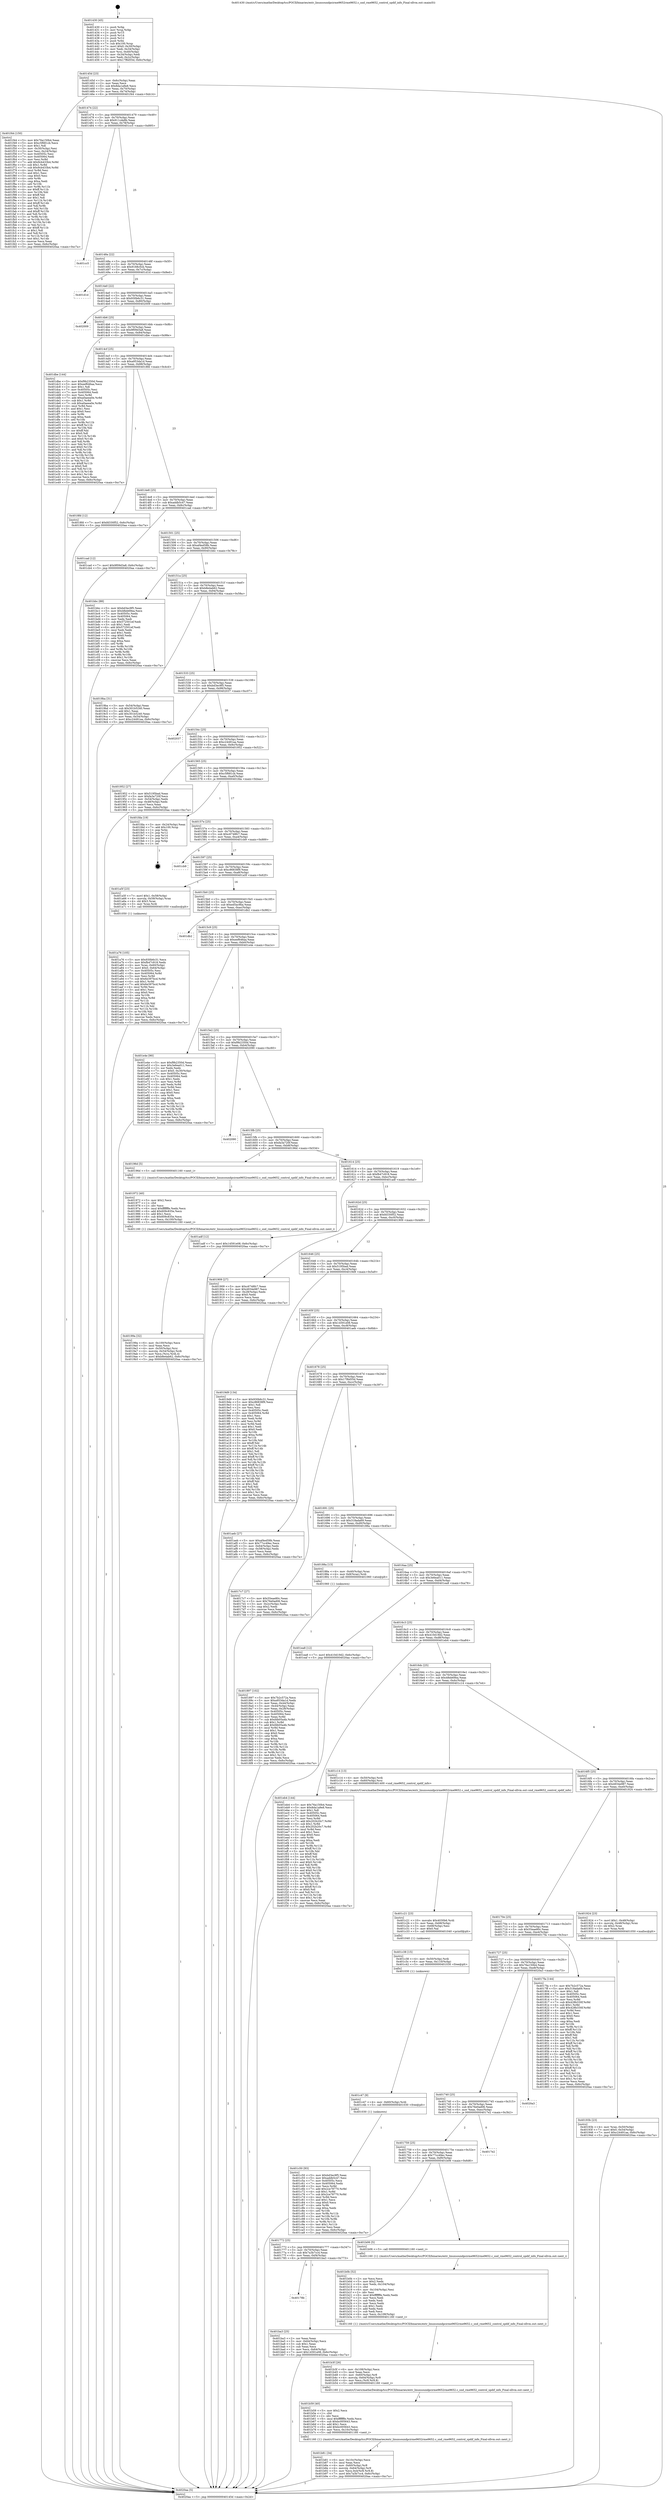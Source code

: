 digraph "0x401430" {
  label = "0x401430 (/mnt/c/Users/mathe/Desktop/tcc/POCII/binaries/extr_linuxsoundpcirme9652rme9652.c_snd_rme9652_control_spdif_info_Final-ollvm.out::main(0))"
  labelloc = "t"
  node[shape=record]

  Entry [label="",width=0.3,height=0.3,shape=circle,fillcolor=black,style=filled]
  "0x40145d" [label="{
     0x40145d [23]\l
     | [instrs]\l
     &nbsp;&nbsp;0x40145d \<+3\>: mov -0x6c(%rbp),%eax\l
     &nbsp;&nbsp;0x401460 \<+2\>: mov %eax,%ecx\l
     &nbsp;&nbsp;0x401462 \<+6\>: sub $0x8da1a9e8,%ecx\l
     &nbsp;&nbsp;0x401468 \<+3\>: mov %eax,-0x70(%rbp)\l
     &nbsp;&nbsp;0x40146b \<+3\>: mov %ecx,-0x74(%rbp)\l
     &nbsp;&nbsp;0x40146e \<+6\>: je 0000000000401f44 \<main+0xb14\>\l
  }"]
  "0x401f44" [label="{
     0x401f44 [150]\l
     | [instrs]\l
     &nbsp;&nbsp;0x401f44 \<+5\>: mov $0x76a150b4,%eax\l
     &nbsp;&nbsp;0x401f49 \<+5\>: mov $0xc5f681cb,%ecx\l
     &nbsp;&nbsp;0x401f4e \<+2\>: mov $0x1,%dl\l
     &nbsp;&nbsp;0x401f50 \<+3\>: mov -0x30(%rbp),%esi\l
     &nbsp;&nbsp;0x401f53 \<+3\>: mov %esi,-0x24(%rbp)\l
     &nbsp;&nbsp;0x401f56 \<+7\>: mov 0x40505c,%esi\l
     &nbsp;&nbsp;0x401f5d \<+7\>: mov 0x405064,%edi\l
     &nbsp;&nbsp;0x401f64 \<+3\>: mov %esi,%r8d\l
     &nbsp;&nbsp;0x401f67 \<+7\>: add $0x9cb433b4,%r8d\l
     &nbsp;&nbsp;0x401f6e \<+4\>: sub $0x1,%r8d\l
     &nbsp;&nbsp;0x401f72 \<+7\>: sub $0x9cb433b4,%r8d\l
     &nbsp;&nbsp;0x401f79 \<+4\>: imul %r8d,%esi\l
     &nbsp;&nbsp;0x401f7d \<+3\>: and $0x1,%esi\l
     &nbsp;&nbsp;0x401f80 \<+3\>: cmp $0x0,%esi\l
     &nbsp;&nbsp;0x401f83 \<+4\>: sete %r9b\l
     &nbsp;&nbsp;0x401f87 \<+3\>: cmp $0xa,%edi\l
     &nbsp;&nbsp;0x401f8a \<+4\>: setl %r10b\l
     &nbsp;&nbsp;0x401f8e \<+3\>: mov %r9b,%r11b\l
     &nbsp;&nbsp;0x401f91 \<+4\>: xor $0xff,%r11b\l
     &nbsp;&nbsp;0x401f95 \<+3\>: mov %r10b,%bl\l
     &nbsp;&nbsp;0x401f98 \<+3\>: xor $0xff,%bl\l
     &nbsp;&nbsp;0x401f9b \<+3\>: xor $0x1,%dl\l
     &nbsp;&nbsp;0x401f9e \<+3\>: mov %r11b,%r14b\l
     &nbsp;&nbsp;0x401fa1 \<+4\>: and $0xff,%r14b\l
     &nbsp;&nbsp;0x401fa5 \<+3\>: and %dl,%r9b\l
     &nbsp;&nbsp;0x401fa8 \<+3\>: mov %bl,%r15b\l
     &nbsp;&nbsp;0x401fab \<+4\>: and $0xff,%r15b\l
     &nbsp;&nbsp;0x401faf \<+3\>: and %dl,%r10b\l
     &nbsp;&nbsp;0x401fb2 \<+3\>: or %r9b,%r14b\l
     &nbsp;&nbsp;0x401fb5 \<+3\>: or %r10b,%r15b\l
     &nbsp;&nbsp;0x401fb8 \<+3\>: xor %r15b,%r14b\l
     &nbsp;&nbsp;0x401fbb \<+3\>: or %bl,%r11b\l
     &nbsp;&nbsp;0x401fbe \<+4\>: xor $0xff,%r11b\l
     &nbsp;&nbsp;0x401fc2 \<+3\>: or $0x1,%dl\l
     &nbsp;&nbsp;0x401fc5 \<+3\>: and %dl,%r11b\l
     &nbsp;&nbsp;0x401fc8 \<+3\>: or %r11b,%r14b\l
     &nbsp;&nbsp;0x401fcb \<+4\>: test $0x1,%r14b\l
     &nbsp;&nbsp;0x401fcf \<+3\>: cmovne %ecx,%eax\l
     &nbsp;&nbsp;0x401fd2 \<+3\>: mov %eax,-0x6c(%rbp)\l
     &nbsp;&nbsp;0x401fd5 \<+5\>: jmp 00000000004020aa \<main+0xc7a\>\l
  }"]
  "0x401474" [label="{
     0x401474 [22]\l
     | [instrs]\l
     &nbsp;&nbsp;0x401474 \<+5\>: jmp 0000000000401479 \<main+0x49\>\l
     &nbsp;&nbsp;0x401479 \<+3\>: mov -0x70(%rbp),%eax\l
     &nbsp;&nbsp;0x40147c \<+5\>: sub $0x911cde8b,%eax\l
     &nbsp;&nbsp;0x401481 \<+3\>: mov %eax,-0x78(%rbp)\l
     &nbsp;&nbsp;0x401484 \<+6\>: je 0000000000401cc5 \<main+0x895\>\l
  }"]
  Exit [label="",width=0.3,height=0.3,shape=circle,fillcolor=black,style=filled,peripheries=2]
  "0x401cc5" [label="{
     0x401cc5\l
  }", style=dashed]
  "0x40148a" [label="{
     0x40148a [22]\l
     | [instrs]\l
     &nbsp;&nbsp;0x40148a \<+5\>: jmp 000000000040148f \<main+0x5f\>\l
     &nbsp;&nbsp;0x40148f \<+3\>: mov -0x70(%rbp),%eax\l
     &nbsp;&nbsp;0x401492 \<+5\>: sub $0x9168c0cb,%eax\l
     &nbsp;&nbsp;0x401497 \<+3\>: mov %eax,-0x7c(%rbp)\l
     &nbsp;&nbsp;0x40149a \<+6\>: je 0000000000401d1d \<main+0x8ed\>\l
  }"]
  "0x401c50" [label="{
     0x401c50 [93]\l
     | [instrs]\l
     &nbsp;&nbsp;0x401c50 \<+5\>: mov $0xbd3ec9f5,%eax\l
     &nbsp;&nbsp;0x401c55 \<+5\>: mov $0xaddb5c47,%esi\l
     &nbsp;&nbsp;0x401c5a \<+7\>: mov 0x40505c,%ecx\l
     &nbsp;&nbsp;0x401c61 \<+7\>: mov 0x405064,%edx\l
     &nbsp;&nbsp;0x401c68 \<+3\>: mov %ecx,%r8d\l
     &nbsp;&nbsp;0x401c6b \<+7\>: add $0x2ce78770,%r8d\l
     &nbsp;&nbsp;0x401c72 \<+4\>: sub $0x1,%r8d\l
     &nbsp;&nbsp;0x401c76 \<+7\>: sub $0x2ce78770,%r8d\l
     &nbsp;&nbsp;0x401c7d \<+4\>: imul %r8d,%ecx\l
     &nbsp;&nbsp;0x401c81 \<+3\>: and $0x1,%ecx\l
     &nbsp;&nbsp;0x401c84 \<+3\>: cmp $0x0,%ecx\l
     &nbsp;&nbsp;0x401c87 \<+4\>: sete %r9b\l
     &nbsp;&nbsp;0x401c8b \<+3\>: cmp $0xa,%edx\l
     &nbsp;&nbsp;0x401c8e \<+4\>: setl %r10b\l
     &nbsp;&nbsp;0x401c92 \<+3\>: mov %r9b,%r11b\l
     &nbsp;&nbsp;0x401c95 \<+3\>: and %r10b,%r11b\l
     &nbsp;&nbsp;0x401c98 \<+3\>: xor %r10b,%r9b\l
     &nbsp;&nbsp;0x401c9b \<+3\>: or %r9b,%r11b\l
     &nbsp;&nbsp;0x401c9e \<+4\>: test $0x1,%r11b\l
     &nbsp;&nbsp;0x401ca2 \<+3\>: cmovne %esi,%eax\l
     &nbsp;&nbsp;0x401ca5 \<+3\>: mov %eax,-0x6c(%rbp)\l
     &nbsp;&nbsp;0x401ca8 \<+5\>: jmp 00000000004020aa \<main+0xc7a\>\l
  }"]
  "0x401d1d" [label="{
     0x401d1d\l
  }", style=dashed]
  "0x4014a0" [label="{
     0x4014a0 [22]\l
     | [instrs]\l
     &nbsp;&nbsp;0x4014a0 \<+5\>: jmp 00000000004014a5 \<main+0x75\>\l
     &nbsp;&nbsp;0x4014a5 \<+3\>: mov -0x70(%rbp),%eax\l
     &nbsp;&nbsp;0x4014a8 \<+5\>: sub $0x930b6c31,%eax\l
     &nbsp;&nbsp;0x4014ad \<+3\>: mov %eax,-0x80(%rbp)\l
     &nbsp;&nbsp;0x4014b0 \<+6\>: je 0000000000402009 \<main+0xbd9\>\l
  }"]
  "0x401c47" [label="{
     0x401c47 [9]\l
     | [instrs]\l
     &nbsp;&nbsp;0x401c47 \<+4\>: mov -0x60(%rbp),%rdi\l
     &nbsp;&nbsp;0x401c4b \<+5\>: call 0000000000401030 \<free@plt\>\l
     | [calls]\l
     &nbsp;&nbsp;0x401030 \{1\} (unknown)\l
  }"]
  "0x402009" [label="{
     0x402009\l
  }", style=dashed]
  "0x4014b6" [label="{
     0x4014b6 [25]\l
     | [instrs]\l
     &nbsp;&nbsp;0x4014b6 \<+5\>: jmp 00000000004014bb \<main+0x8b\>\l
     &nbsp;&nbsp;0x4014bb \<+3\>: mov -0x70(%rbp),%eax\l
     &nbsp;&nbsp;0x4014be \<+5\>: sub $0x9f09d3a8,%eax\l
     &nbsp;&nbsp;0x4014c3 \<+6\>: mov %eax,-0x84(%rbp)\l
     &nbsp;&nbsp;0x4014c9 \<+6\>: je 0000000000401dbe \<main+0x98e\>\l
  }"]
  "0x401c38" [label="{
     0x401c38 [15]\l
     | [instrs]\l
     &nbsp;&nbsp;0x401c38 \<+4\>: mov -0x50(%rbp),%rdi\l
     &nbsp;&nbsp;0x401c3c \<+6\>: mov %eax,-0x110(%rbp)\l
     &nbsp;&nbsp;0x401c42 \<+5\>: call 0000000000401030 \<free@plt\>\l
     | [calls]\l
     &nbsp;&nbsp;0x401030 \{1\} (unknown)\l
  }"]
  "0x401dbe" [label="{
     0x401dbe [144]\l
     | [instrs]\l
     &nbsp;&nbsp;0x401dbe \<+5\>: mov $0xf9b2350d,%eax\l
     &nbsp;&nbsp;0x401dc3 \<+5\>: mov $0xeef646aa,%ecx\l
     &nbsp;&nbsp;0x401dc8 \<+2\>: mov $0x1,%dl\l
     &nbsp;&nbsp;0x401dca \<+7\>: mov 0x40505c,%esi\l
     &nbsp;&nbsp;0x401dd1 \<+7\>: mov 0x405064,%edi\l
     &nbsp;&nbsp;0x401dd8 \<+3\>: mov %esi,%r8d\l
     &nbsp;&nbsp;0x401ddb \<+7\>: add $0xa0aeea0e,%r8d\l
     &nbsp;&nbsp;0x401de2 \<+4\>: sub $0x1,%r8d\l
     &nbsp;&nbsp;0x401de6 \<+7\>: sub $0xa0aeea0e,%r8d\l
     &nbsp;&nbsp;0x401ded \<+4\>: imul %r8d,%esi\l
     &nbsp;&nbsp;0x401df1 \<+3\>: and $0x1,%esi\l
     &nbsp;&nbsp;0x401df4 \<+3\>: cmp $0x0,%esi\l
     &nbsp;&nbsp;0x401df7 \<+4\>: sete %r9b\l
     &nbsp;&nbsp;0x401dfb \<+3\>: cmp $0xa,%edi\l
     &nbsp;&nbsp;0x401dfe \<+4\>: setl %r10b\l
     &nbsp;&nbsp;0x401e02 \<+3\>: mov %r9b,%r11b\l
     &nbsp;&nbsp;0x401e05 \<+4\>: xor $0xff,%r11b\l
     &nbsp;&nbsp;0x401e09 \<+3\>: mov %r10b,%bl\l
     &nbsp;&nbsp;0x401e0c \<+3\>: xor $0xff,%bl\l
     &nbsp;&nbsp;0x401e0f \<+3\>: xor $0x0,%dl\l
     &nbsp;&nbsp;0x401e12 \<+3\>: mov %r11b,%r14b\l
     &nbsp;&nbsp;0x401e15 \<+4\>: and $0x0,%r14b\l
     &nbsp;&nbsp;0x401e19 \<+3\>: and %dl,%r9b\l
     &nbsp;&nbsp;0x401e1c \<+3\>: mov %bl,%r15b\l
     &nbsp;&nbsp;0x401e1f \<+4\>: and $0x0,%r15b\l
     &nbsp;&nbsp;0x401e23 \<+3\>: and %dl,%r10b\l
     &nbsp;&nbsp;0x401e26 \<+3\>: or %r9b,%r14b\l
     &nbsp;&nbsp;0x401e29 \<+3\>: or %r10b,%r15b\l
     &nbsp;&nbsp;0x401e2c \<+3\>: xor %r15b,%r14b\l
     &nbsp;&nbsp;0x401e2f \<+3\>: or %bl,%r11b\l
     &nbsp;&nbsp;0x401e32 \<+4\>: xor $0xff,%r11b\l
     &nbsp;&nbsp;0x401e36 \<+3\>: or $0x0,%dl\l
     &nbsp;&nbsp;0x401e39 \<+3\>: and %dl,%r11b\l
     &nbsp;&nbsp;0x401e3c \<+3\>: or %r11b,%r14b\l
     &nbsp;&nbsp;0x401e3f \<+4\>: test $0x1,%r14b\l
     &nbsp;&nbsp;0x401e43 \<+3\>: cmovne %ecx,%eax\l
     &nbsp;&nbsp;0x401e46 \<+3\>: mov %eax,-0x6c(%rbp)\l
     &nbsp;&nbsp;0x401e49 \<+5\>: jmp 00000000004020aa \<main+0xc7a\>\l
  }"]
  "0x4014cf" [label="{
     0x4014cf [25]\l
     | [instrs]\l
     &nbsp;&nbsp;0x4014cf \<+5\>: jmp 00000000004014d4 \<main+0xa4\>\l
     &nbsp;&nbsp;0x4014d4 \<+3\>: mov -0x70(%rbp),%eax\l
     &nbsp;&nbsp;0x4014d7 \<+5\>: sub $0xa953da1d,%eax\l
     &nbsp;&nbsp;0x4014dc \<+6\>: mov %eax,-0x88(%rbp)\l
     &nbsp;&nbsp;0x4014e2 \<+6\>: je 00000000004018fd \<main+0x4cd\>\l
  }"]
  "0x401c21" [label="{
     0x401c21 [23]\l
     | [instrs]\l
     &nbsp;&nbsp;0x401c21 \<+10\>: movabs $0x4030b6,%rdi\l
     &nbsp;&nbsp;0x401c2b \<+3\>: mov %eax,-0x68(%rbp)\l
     &nbsp;&nbsp;0x401c2e \<+3\>: mov -0x68(%rbp),%esi\l
     &nbsp;&nbsp;0x401c31 \<+2\>: mov $0x0,%al\l
     &nbsp;&nbsp;0x401c33 \<+5\>: call 0000000000401040 \<printf@plt\>\l
     | [calls]\l
     &nbsp;&nbsp;0x401040 \{1\} (unknown)\l
  }"]
  "0x4018fd" [label="{
     0x4018fd [12]\l
     | [instrs]\l
     &nbsp;&nbsp;0x4018fd \<+7\>: movl $0xfd330f52,-0x6c(%rbp)\l
     &nbsp;&nbsp;0x401904 \<+5\>: jmp 00000000004020aa \<main+0xc7a\>\l
  }"]
  "0x4014e8" [label="{
     0x4014e8 [25]\l
     | [instrs]\l
     &nbsp;&nbsp;0x4014e8 \<+5\>: jmp 00000000004014ed \<main+0xbd\>\l
     &nbsp;&nbsp;0x4014ed \<+3\>: mov -0x70(%rbp),%eax\l
     &nbsp;&nbsp;0x4014f0 \<+5\>: sub $0xaddb5c47,%eax\l
     &nbsp;&nbsp;0x4014f5 \<+6\>: mov %eax,-0x8c(%rbp)\l
     &nbsp;&nbsp;0x4014fb \<+6\>: je 0000000000401cad \<main+0x87d\>\l
  }"]
  "0x40178b" [label="{
     0x40178b\l
  }", style=dashed]
  "0x401cad" [label="{
     0x401cad [12]\l
     | [instrs]\l
     &nbsp;&nbsp;0x401cad \<+7\>: movl $0x9f09d3a8,-0x6c(%rbp)\l
     &nbsp;&nbsp;0x401cb4 \<+5\>: jmp 00000000004020aa \<main+0xc7a\>\l
  }"]
  "0x401501" [label="{
     0x401501 [25]\l
     | [instrs]\l
     &nbsp;&nbsp;0x401501 \<+5\>: jmp 0000000000401506 \<main+0xd6\>\l
     &nbsp;&nbsp;0x401506 \<+3\>: mov -0x70(%rbp),%eax\l
     &nbsp;&nbsp;0x401509 \<+5\>: sub $0xaf4ed58b,%eax\l
     &nbsp;&nbsp;0x40150e \<+6\>: mov %eax,-0x90(%rbp)\l
     &nbsp;&nbsp;0x401514 \<+6\>: je 0000000000401bbc \<main+0x78c\>\l
  }"]
  "0x401ba3" [label="{
     0x401ba3 [25]\l
     | [instrs]\l
     &nbsp;&nbsp;0x401ba3 \<+2\>: xor %eax,%eax\l
     &nbsp;&nbsp;0x401ba5 \<+3\>: mov -0x64(%rbp),%ecx\l
     &nbsp;&nbsp;0x401ba8 \<+3\>: sub $0x1,%eax\l
     &nbsp;&nbsp;0x401bab \<+2\>: sub %eax,%ecx\l
     &nbsp;&nbsp;0x401bad \<+3\>: mov %ecx,-0x64(%rbp)\l
     &nbsp;&nbsp;0x401bb0 \<+7\>: movl $0x14591e08,-0x6c(%rbp)\l
     &nbsp;&nbsp;0x401bb7 \<+5\>: jmp 00000000004020aa \<main+0xc7a\>\l
  }"]
  "0x401bbc" [label="{
     0x401bbc [88]\l
     | [instrs]\l
     &nbsp;&nbsp;0x401bbc \<+5\>: mov $0xbd3ec9f5,%eax\l
     &nbsp;&nbsp;0x401bc1 \<+5\>: mov $0x48eb69ea,%ecx\l
     &nbsp;&nbsp;0x401bc6 \<+7\>: mov 0x40505c,%edx\l
     &nbsp;&nbsp;0x401bcd \<+7\>: mov 0x405064,%esi\l
     &nbsp;&nbsp;0x401bd4 \<+2\>: mov %edx,%edi\l
     &nbsp;&nbsp;0x401bd6 \<+6\>: sub $0x572501ef,%edi\l
     &nbsp;&nbsp;0x401bdc \<+3\>: sub $0x1,%edi\l
     &nbsp;&nbsp;0x401bdf \<+6\>: add $0x572501ef,%edi\l
     &nbsp;&nbsp;0x401be5 \<+3\>: imul %edi,%edx\l
     &nbsp;&nbsp;0x401be8 \<+3\>: and $0x1,%edx\l
     &nbsp;&nbsp;0x401beb \<+3\>: cmp $0x0,%edx\l
     &nbsp;&nbsp;0x401bee \<+4\>: sete %r8b\l
     &nbsp;&nbsp;0x401bf2 \<+3\>: cmp $0xa,%esi\l
     &nbsp;&nbsp;0x401bf5 \<+4\>: setl %r9b\l
     &nbsp;&nbsp;0x401bf9 \<+3\>: mov %r8b,%r10b\l
     &nbsp;&nbsp;0x401bfc \<+3\>: and %r9b,%r10b\l
     &nbsp;&nbsp;0x401bff \<+3\>: xor %r9b,%r8b\l
     &nbsp;&nbsp;0x401c02 \<+3\>: or %r8b,%r10b\l
     &nbsp;&nbsp;0x401c05 \<+4\>: test $0x1,%r10b\l
     &nbsp;&nbsp;0x401c09 \<+3\>: cmovne %ecx,%eax\l
     &nbsp;&nbsp;0x401c0c \<+3\>: mov %eax,-0x6c(%rbp)\l
     &nbsp;&nbsp;0x401c0f \<+5\>: jmp 00000000004020aa \<main+0xc7a\>\l
  }"]
  "0x40151a" [label="{
     0x40151a [25]\l
     | [instrs]\l
     &nbsp;&nbsp;0x40151a \<+5\>: jmp 000000000040151f \<main+0xef\>\l
     &nbsp;&nbsp;0x40151f \<+3\>: mov -0x70(%rbp),%eax\l
     &nbsp;&nbsp;0x401522 \<+5\>: sub $0xb8e4ab62,%eax\l
     &nbsp;&nbsp;0x401527 \<+6\>: mov %eax,-0x94(%rbp)\l
     &nbsp;&nbsp;0x40152d \<+6\>: je 00000000004019ba \<main+0x58a\>\l
  }"]
  "0x401b81" [label="{
     0x401b81 [34]\l
     | [instrs]\l
     &nbsp;&nbsp;0x401b81 \<+6\>: mov -0x10c(%rbp),%ecx\l
     &nbsp;&nbsp;0x401b87 \<+3\>: imul %eax,%ecx\l
     &nbsp;&nbsp;0x401b8a \<+4\>: mov -0x60(%rbp),%r8\l
     &nbsp;&nbsp;0x401b8e \<+4\>: movslq -0x64(%rbp),%r9\l
     &nbsp;&nbsp;0x401b92 \<+5\>: mov %ecx,0x4(%r8,%r9,8)\l
     &nbsp;&nbsp;0x401b97 \<+7\>: movl $0x7a3b7cc4,-0x6c(%rbp)\l
     &nbsp;&nbsp;0x401b9e \<+5\>: jmp 00000000004020aa \<main+0xc7a\>\l
  }"]
  "0x4019ba" [label="{
     0x4019ba [31]\l
     | [instrs]\l
     &nbsp;&nbsp;0x4019ba \<+3\>: mov -0x54(%rbp),%eax\l
     &nbsp;&nbsp;0x4019bd \<+5\>: sub $0x301b5240,%eax\l
     &nbsp;&nbsp;0x4019c2 \<+3\>: add $0x1,%eax\l
     &nbsp;&nbsp;0x4019c5 \<+5\>: add $0x301b5240,%eax\l
     &nbsp;&nbsp;0x4019ca \<+3\>: mov %eax,-0x54(%rbp)\l
     &nbsp;&nbsp;0x4019cd \<+7\>: movl $0xc24491aa,-0x6c(%rbp)\l
     &nbsp;&nbsp;0x4019d4 \<+5\>: jmp 00000000004020aa \<main+0xc7a\>\l
  }"]
  "0x401533" [label="{
     0x401533 [25]\l
     | [instrs]\l
     &nbsp;&nbsp;0x401533 \<+5\>: jmp 0000000000401538 \<main+0x108\>\l
     &nbsp;&nbsp;0x401538 \<+3\>: mov -0x70(%rbp),%eax\l
     &nbsp;&nbsp;0x40153b \<+5\>: sub $0xbd3ec9f5,%eax\l
     &nbsp;&nbsp;0x401540 \<+6\>: mov %eax,-0x98(%rbp)\l
     &nbsp;&nbsp;0x401546 \<+6\>: je 0000000000402037 \<main+0xc07\>\l
  }"]
  "0x401b59" [label="{
     0x401b59 [40]\l
     | [instrs]\l
     &nbsp;&nbsp;0x401b59 \<+5\>: mov $0x2,%ecx\l
     &nbsp;&nbsp;0x401b5e \<+1\>: cltd\l
     &nbsp;&nbsp;0x401b5f \<+2\>: idiv %ecx\l
     &nbsp;&nbsp;0x401b61 \<+6\>: imul $0xfffffffe,%edx,%ecx\l
     &nbsp;&nbsp;0x401b67 \<+6\>: sub $0xbc005643,%ecx\l
     &nbsp;&nbsp;0x401b6d \<+3\>: add $0x1,%ecx\l
     &nbsp;&nbsp;0x401b70 \<+6\>: add $0xbc005643,%ecx\l
     &nbsp;&nbsp;0x401b76 \<+6\>: mov %ecx,-0x10c(%rbp)\l
     &nbsp;&nbsp;0x401b7c \<+5\>: call 0000000000401160 \<next_i\>\l
     | [calls]\l
     &nbsp;&nbsp;0x401160 \{1\} (/mnt/c/Users/mathe/Desktop/tcc/POCII/binaries/extr_linuxsoundpcirme9652rme9652.c_snd_rme9652_control_spdif_info_Final-ollvm.out::next_i)\l
  }"]
  "0x402037" [label="{
     0x402037\l
  }", style=dashed]
  "0x40154c" [label="{
     0x40154c [25]\l
     | [instrs]\l
     &nbsp;&nbsp;0x40154c \<+5\>: jmp 0000000000401551 \<main+0x121\>\l
     &nbsp;&nbsp;0x401551 \<+3\>: mov -0x70(%rbp),%eax\l
     &nbsp;&nbsp;0x401554 \<+5\>: sub $0xc24491aa,%eax\l
     &nbsp;&nbsp;0x401559 \<+6\>: mov %eax,-0x9c(%rbp)\l
     &nbsp;&nbsp;0x40155f \<+6\>: je 0000000000401952 \<main+0x522\>\l
  }"]
  "0x401b3f" [label="{
     0x401b3f [26]\l
     | [instrs]\l
     &nbsp;&nbsp;0x401b3f \<+6\>: mov -0x108(%rbp),%ecx\l
     &nbsp;&nbsp;0x401b45 \<+3\>: imul %eax,%ecx\l
     &nbsp;&nbsp;0x401b48 \<+4\>: mov -0x60(%rbp),%r8\l
     &nbsp;&nbsp;0x401b4c \<+4\>: movslq -0x64(%rbp),%r9\l
     &nbsp;&nbsp;0x401b50 \<+4\>: mov %ecx,(%r8,%r9,8)\l
     &nbsp;&nbsp;0x401b54 \<+5\>: call 0000000000401160 \<next_i\>\l
     | [calls]\l
     &nbsp;&nbsp;0x401160 \{1\} (/mnt/c/Users/mathe/Desktop/tcc/POCII/binaries/extr_linuxsoundpcirme9652rme9652.c_snd_rme9652_control_spdif_info_Final-ollvm.out::next_i)\l
  }"]
  "0x401952" [label="{
     0x401952 [27]\l
     | [instrs]\l
     &nbsp;&nbsp;0x401952 \<+5\>: mov $0x5195bad,%eax\l
     &nbsp;&nbsp;0x401957 \<+5\>: mov $0xfa3a720f,%ecx\l
     &nbsp;&nbsp;0x40195c \<+3\>: mov -0x54(%rbp),%edx\l
     &nbsp;&nbsp;0x40195f \<+3\>: cmp -0x48(%rbp),%edx\l
     &nbsp;&nbsp;0x401962 \<+3\>: cmovl %ecx,%eax\l
     &nbsp;&nbsp;0x401965 \<+3\>: mov %eax,-0x6c(%rbp)\l
     &nbsp;&nbsp;0x401968 \<+5\>: jmp 00000000004020aa \<main+0xc7a\>\l
  }"]
  "0x401565" [label="{
     0x401565 [25]\l
     | [instrs]\l
     &nbsp;&nbsp;0x401565 \<+5\>: jmp 000000000040156a \<main+0x13a\>\l
     &nbsp;&nbsp;0x40156a \<+3\>: mov -0x70(%rbp),%eax\l
     &nbsp;&nbsp;0x40156d \<+5\>: sub $0xc5f681cb,%eax\l
     &nbsp;&nbsp;0x401572 \<+6\>: mov %eax,-0xa0(%rbp)\l
     &nbsp;&nbsp;0x401578 \<+6\>: je 0000000000401fda \<main+0xbaa\>\l
  }"]
  "0x401b0b" [label="{
     0x401b0b [52]\l
     | [instrs]\l
     &nbsp;&nbsp;0x401b0b \<+2\>: xor %ecx,%ecx\l
     &nbsp;&nbsp;0x401b0d \<+5\>: mov $0x2,%edx\l
     &nbsp;&nbsp;0x401b12 \<+6\>: mov %edx,-0x104(%rbp)\l
     &nbsp;&nbsp;0x401b18 \<+1\>: cltd\l
     &nbsp;&nbsp;0x401b19 \<+6\>: mov -0x104(%rbp),%esi\l
     &nbsp;&nbsp;0x401b1f \<+2\>: idiv %esi\l
     &nbsp;&nbsp;0x401b21 \<+6\>: imul $0xfffffffe,%edx,%edx\l
     &nbsp;&nbsp;0x401b27 \<+2\>: mov %ecx,%edi\l
     &nbsp;&nbsp;0x401b29 \<+2\>: sub %edx,%edi\l
     &nbsp;&nbsp;0x401b2b \<+2\>: mov %ecx,%edx\l
     &nbsp;&nbsp;0x401b2d \<+3\>: sub $0x1,%edx\l
     &nbsp;&nbsp;0x401b30 \<+2\>: add %edx,%edi\l
     &nbsp;&nbsp;0x401b32 \<+2\>: sub %edi,%ecx\l
     &nbsp;&nbsp;0x401b34 \<+6\>: mov %ecx,-0x108(%rbp)\l
     &nbsp;&nbsp;0x401b3a \<+5\>: call 0000000000401160 \<next_i\>\l
     | [calls]\l
     &nbsp;&nbsp;0x401160 \{1\} (/mnt/c/Users/mathe/Desktop/tcc/POCII/binaries/extr_linuxsoundpcirme9652rme9652.c_snd_rme9652_control_spdif_info_Final-ollvm.out::next_i)\l
  }"]
  "0x401fda" [label="{
     0x401fda [19]\l
     | [instrs]\l
     &nbsp;&nbsp;0x401fda \<+3\>: mov -0x24(%rbp),%eax\l
     &nbsp;&nbsp;0x401fdd \<+7\>: add $0x100,%rsp\l
     &nbsp;&nbsp;0x401fe4 \<+1\>: pop %rbx\l
     &nbsp;&nbsp;0x401fe5 \<+2\>: pop %r12\l
     &nbsp;&nbsp;0x401fe7 \<+2\>: pop %r14\l
     &nbsp;&nbsp;0x401fe9 \<+2\>: pop %r15\l
     &nbsp;&nbsp;0x401feb \<+1\>: pop %rbp\l
     &nbsp;&nbsp;0x401fec \<+1\>: ret\l
  }"]
  "0x40157e" [label="{
     0x40157e [25]\l
     | [instrs]\l
     &nbsp;&nbsp;0x40157e \<+5\>: jmp 0000000000401583 \<main+0x153\>\l
     &nbsp;&nbsp;0x401583 \<+3\>: mov -0x70(%rbp),%eax\l
     &nbsp;&nbsp;0x401586 \<+5\>: sub $0xc6748fc7,%eax\l
     &nbsp;&nbsp;0x40158b \<+6\>: mov %eax,-0xa4(%rbp)\l
     &nbsp;&nbsp;0x401591 \<+6\>: je 0000000000401cb9 \<main+0x889\>\l
  }"]
  "0x401772" [label="{
     0x401772 [25]\l
     | [instrs]\l
     &nbsp;&nbsp;0x401772 \<+5\>: jmp 0000000000401777 \<main+0x347\>\l
     &nbsp;&nbsp;0x401777 \<+3\>: mov -0x70(%rbp),%eax\l
     &nbsp;&nbsp;0x40177a \<+5\>: sub $0x7a3b7cc4,%eax\l
     &nbsp;&nbsp;0x40177f \<+6\>: mov %eax,-0xf4(%rbp)\l
     &nbsp;&nbsp;0x401785 \<+6\>: je 0000000000401ba3 \<main+0x773\>\l
  }"]
  "0x401cb9" [label="{
     0x401cb9\l
  }", style=dashed]
  "0x401597" [label="{
     0x401597 [25]\l
     | [instrs]\l
     &nbsp;&nbsp;0x401597 \<+5\>: jmp 000000000040159c \<main+0x16c\>\l
     &nbsp;&nbsp;0x40159c \<+3\>: mov -0x70(%rbp),%eax\l
     &nbsp;&nbsp;0x40159f \<+5\>: sub $0xc86838f9,%eax\l
     &nbsp;&nbsp;0x4015a4 \<+6\>: mov %eax,-0xa8(%rbp)\l
     &nbsp;&nbsp;0x4015aa \<+6\>: je 0000000000401a5f \<main+0x62f\>\l
  }"]
  "0x401b06" [label="{
     0x401b06 [5]\l
     | [instrs]\l
     &nbsp;&nbsp;0x401b06 \<+5\>: call 0000000000401160 \<next_i\>\l
     | [calls]\l
     &nbsp;&nbsp;0x401160 \{1\} (/mnt/c/Users/mathe/Desktop/tcc/POCII/binaries/extr_linuxsoundpcirme9652rme9652.c_snd_rme9652_control_spdif_info_Final-ollvm.out::next_i)\l
  }"]
  "0x401a5f" [label="{
     0x401a5f [23]\l
     | [instrs]\l
     &nbsp;&nbsp;0x401a5f \<+7\>: movl $0x1,-0x58(%rbp)\l
     &nbsp;&nbsp;0x401a66 \<+4\>: movslq -0x58(%rbp),%rax\l
     &nbsp;&nbsp;0x401a6a \<+4\>: shl $0x3,%rax\l
     &nbsp;&nbsp;0x401a6e \<+3\>: mov %rax,%rdi\l
     &nbsp;&nbsp;0x401a71 \<+5\>: call 0000000000401050 \<malloc@plt\>\l
     | [calls]\l
     &nbsp;&nbsp;0x401050 \{1\} (unknown)\l
  }"]
  "0x4015b0" [label="{
     0x4015b0 [25]\l
     | [instrs]\l
     &nbsp;&nbsp;0x4015b0 \<+5\>: jmp 00000000004015b5 \<main+0x185\>\l
     &nbsp;&nbsp;0x4015b5 \<+3\>: mov -0x70(%rbp),%eax\l
     &nbsp;&nbsp;0x4015b8 \<+5\>: sub $0xed5ac9ba,%eax\l
     &nbsp;&nbsp;0x4015bd \<+6\>: mov %eax,-0xac(%rbp)\l
     &nbsp;&nbsp;0x4015c3 \<+6\>: je 0000000000401db2 \<main+0x982\>\l
  }"]
  "0x401759" [label="{
     0x401759 [25]\l
     | [instrs]\l
     &nbsp;&nbsp;0x401759 \<+5\>: jmp 000000000040175e \<main+0x32e\>\l
     &nbsp;&nbsp;0x40175e \<+3\>: mov -0x70(%rbp),%eax\l
     &nbsp;&nbsp;0x401761 \<+5\>: sub $0x77cc49ec,%eax\l
     &nbsp;&nbsp;0x401766 \<+6\>: mov %eax,-0xf0(%rbp)\l
     &nbsp;&nbsp;0x40176c \<+6\>: je 0000000000401b06 \<main+0x6d6\>\l
  }"]
  "0x401db2" [label="{
     0x401db2\l
  }", style=dashed]
  "0x4015c9" [label="{
     0x4015c9 [25]\l
     | [instrs]\l
     &nbsp;&nbsp;0x4015c9 \<+5\>: jmp 00000000004015ce \<main+0x19e\>\l
     &nbsp;&nbsp;0x4015ce \<+3\>: mov -0x70(%rbp),%eax\l
     &nbsp;&nbsp;0x4015d1 \<+5\>: sub $0xeef646aa,%eax\l
     &nbsp;&nbsp;0x4015d6 \<+6\>: mov %eax,-0xb0(%rbp)\l
     &nbsp;&nbsp;0x4015dc \<+6\>: je 0000000000401e4e \<main+0xa1e\>\l
  }"]
  "0x4017e2" [label="{
     0x4017e2\l
  }", style=dashed]
  "0x401e4e" [label="{
     0x401e4e [90]\l
     | [instrs]\l
     &nbsp;&nbsp;0x401e4e \<+5\>: mov $0xf9b2350d,%eax\l
     &nbsp;&nbsp;0x401e53 \<+5\>: mov $0x3e6ea011,%ecx\l
     &nbsp;&nbsp;0x401e58 \<+2\>: xor %edx,%edx\l
     &nbsp;&nbsp;0x401e5a \<+7\>: movl $0x0,-0x30(%rbp)\l
     &nbsp;&nbsp;0x401e61 \<+7\>: mov 0x40505c,%esi\l
     &nbsp;&nbsp;0x401e68 \<+7\>: mov 0x405064,%edi\l
     &nbsp;&nbsp;0x401e6f \<+3\>: sub $0x1,%edx\l
     &nbsp;&nbsp;0x401e72 \<+3\>: mov %esi,%r8d\l
     &nbsp;&nbsp;0x401e75 \<+3\>: add %edx,%r8d\l
     &nbsp;&nbsp;0x401e78 \<+4\>: imul %r8d,%esi\l
     &nbsp;&nbsp;0x401e7c \<+3\>: and $0x1,%esi\l
     &nbsp;&nbsp;0x401e7f \<+3\>: cmp $0x0,%esi\l
     &nbsp;&nbsp;0x401e82 \<+4\>: sete %r9b\l
     &nbsp;&nbsp;0x401e86 \<+3\>: cmp $0xa,%edi\l
     &nbsp;&nbsp;0x401e89 \<+4\>: setl %r10b\l
     &nbsp;&nbsp;0x401e8d \<+3\>: mov %r9b,%r11b\l
     &nbsp;&nbsp;0x401e90 \<+3\>: and %r10b,%r11b\l
     &nbsp;&nbsp;0x401e93 \<+3\>: xor %r10b,%r9b\l
     &nbsp;&nbsp;0x401e96 \<+3\>: or %r9b,%r11b\l
     &nbsp;&nbsp;0x401e99 \<+4\>: test $0x1,%r11b\l
     &nbsp;&nbsp;0x401e9d \<+3\>: cmovne %ecx,%eax\l
     &nbsp;&nbsp;0x401ea0 \<+3\>: mov %eax,-0x6c(%rbp)\l
     &nbsp;&nbsp;0x401ea3 \<+5\>: jmp 00000000004020aa \<main+0xc7a\>\l
  }"]
  "0x4015e2" [label="{
     0x4015e2 [25]\l
     | [instrs]\l
     &nbsp;&nbsp;0x4015e2 \<+5\>: jmp 00000000004015e7 \<main+0x1b7\>\l
     &nbsp;&nbsp;0x4015e7 \<+3\>: mov -0x70(%rbp),%eax\l
     &nbsp;&nbsp;0x4015ea \<+5\>: sub $0xf9b2350d,%eax\l
     &nbsp;&nbsp;0x4015ef \<+6\>: mov %eax,-0xb4(%rbp)\l
     &nbsp;&nbsp;0x4015f5 \<+6\>: je 0000000000402090 \<main+0xc60\>\l
  }"]
  "0x401740" [label="{
     0x401740 [25]\l
     | [instrs]\l
     &nbsp;&nbsp;0x401740 \<+5\>: jmp 0000000000401745 \<main+0x315\>\l
     &nbsp;&nbsp;0x401745 \<+3\>: mov -0x70(%rbp),%eax\l
     &nbsp;&nbsp;0x401748 \<+5\>: sub $0x76e0ad06,%eax\l
     &nbsp;&nbsp;0x40174d \<+6\>: mov %eax,-0xec(%rbp)\l
     &nbsp;&nbsp;0x401753 \<+6\>: je 00000000004017e2 \<main+0x3b2\>\l
  }"]
  "0x402090" [label="{
     0x402090\l
  }", style=dashed]
  "0x4015fb" [label="{
     0x4015fb [25]\l
     | [instrs]\l
     &nbsp;&nbsp;0x4015fb \<+5\>: jmp 0000000000401600 \<main+0x1d0\>\l
     &nbsp;&nbsp;0x401600 \<+3\>: mov -0x70(%rbp),%eax\l
     &nbsp;&nbsp;0x401603 \<+5\>: sub $0xfa3a720f,%eax\l
     &nbsp;&nbsp;0x401608 \<+6\>: mov %eax,-0xb8(%rbp)\l
     &nbsp;&nbsp;0x40160e \<+6\>: je 000000000040196d \<main+0x53d\>\l
  }"]
  "0x4020a3" [label="{
     0x4020a3\l
  }", style=dashed]
  "0x40196d" [label="{
     0x40196d [5]\l
     | [instrs]\l
     &nbsp;&nbsp;0x40196d \<+5\>: call 0000000000401160 \<next_i\>\l
     | [calls]\l
     &nbsp;&nbsp;0x401160 \{1\} (/mnt/c/Users/mathe/Desktop/tcc/POCII/binaries/extr_linuxsoundpcirme9652rme9652.c_snd_rme9652_control_spdif_info_Final-ollvm.out::next_i)\l
  }"]
  "0x401614" [label="{
     0x401614 [25]\l
     | [instrs]\l
     &nbsp;&nbsp;0x401614 \<+5\>: jmp 0000000000401619 \<main+0x1e9\>\l
     &nbsp;&nbsp;0x401619 \<+3\>: mov -0x70(%rbp),%eax\l
     &nbsp;&nbsp;0x40161c \<+5\>: sub $0xfb47c918,%eax\l
     &nbsp;&nbsp;0x401621 \<+6\>: mov %eax,-0xbc(%rbp)\l
     &nbsp;&nbsp;0x401627 \<+6\>: je 0000000000401adf \<main+0x6af\>\l
  }"]
  "0x401a76" [label="{
     0x401a76 [105]\l
     | [instrs]\l
     &nbsp;&nbsp;0x401a76 \<+5\>: mov $0x930b6c31,%ecx\l
     &nbsp;&nbsp;0x401a7b \<+5\>: mov $0xfb47c918,%edx\l
     &nbsp;&nbsp;0x401a80 \<+4\>: mov %rax,-0x60(%rbp)\l
     &nbsp;&nbsp;0x401a84 \<+7\>: movl $0x0,-0x64(%rbp)\l
     &nbsp;&nbsp;0x401a8b \<+7\>: mov 0x40505c,%esi\l
     &nbsp;&nbsp;0x401a92 \<+8\>: mov 0x405064,%r8d\l
     &nbsp;&nbsp;0x401a9a \<+3\>: mov %esi,%r9d\l
     &nbsp;&nbsp;0x401a9d \<+7\>: sub $0x6e397bcd,%r9d\l
     &nbsp;&nbsp;0x401aa4 \<+4\>: sub $0x1,%r9d\l
     &nbsp;&nbsp;0x401aa8 \<+7\>: add $0x6e397bcd,%r9d\l
     &nbsp;&nbsp;0x401aaf \<+4\>: imul %r9d,%esi\l
     &nbsp;&nbsp;0x401ab3 \<+3\>: and $0x1,%esi\l
     &nbsp;&nbsp;0x401ab6 \<+3\>: cmp $0x0,%esi\l
     &nbsp;&nbsp;0x401ab9 \<+4\>: sete %r10b\l
     &nbsp;&nbsp;0x401abd \<+4\>: cmp $0xa,%r8d\l
     &nbsp;&nbsp;0x401ac1 \<+4\>: setl %r11b\l
     &nbsp;&nbsp;0x401ac5 \<+3\>: mov %r10b,%bl\l
     &nbsp;&nbsp;0x401ac8 \<+3\>: and %r11b,%bl\l
     &nbsp;&nbsp;0x401acb \<+3\>: xor %r11b,%r10b\l
     &nbsp;&nbsp;0x401ace \<+3\>: or %r10b,%bl\l
     &nbsp;&nbsp;0x401ad1 \<+3\>: test $0x1,%bl\l
     &nbsp;&nbsp;0x401ad4 \<+3\>: cmovne %edx,%ecx\l
     &nbsp;&nbsp;0x401ad7 \<+3\>: mov %ecx,-0x6c(%rbp)\l
     &nbsp;&nbsp;0x401ada \<+5\>: jmp 00000000004020aa \<main+0xc7a\>\l
  }"]
  "0x401adf" [label="{
     0x401adf [12]\l
     | [instrs]\l
     &nbsp;&nbsp;0x401adf \<+7\>: movl $0x14591e08,-0x6c(%rbp)\l
     &nbsp;&nbsp;0x401ae6 \<+5\>: jmp 00000000004020aa \<main+0xc7a\>\l
  }"]
  "0x40162d" [label="{
     0x40162d [25]\l
     | [instrs]\l
     &nbsp;&nbsp;0x40162d \<+5\>: jmp 0000000000401632 \<main+0x202\>\l
     &nbsp;&nbsp;0x401632 \<+3\>: mov -0x70(%rbp),%eax\l
     &nbsp;&nbsp;0x401635 \<+5\>: sub $0xfd330f52,%eax\l
     &nbsp;&nbsp;0x40163a \<+6\>: mov %eax,-0xc0(%rbp)\l
     &nbsp;&nbsp;0x401640 \<+6\>: je 0000000000401909 \<main+0x4d9\>\l
  }"]
  "0x40199a" [label="{
     0x40199a [32]\l
     | [instrs]\l
     &nbsp;&nbsp;0x40199a \<+6\>: mov -0x100(%rbp),%ecx\l
     &nbsp;&nbsp;0x4019a0 \<+3\>: imul %eax,%ecx\l
     &nbsp;&nbsp;0x4019a3 \<+4\>: mov -0x50(%rbp),%rsi\l
     &nbsp;&nbsp;0x4019a7 \<+4\>: movslq -0x54(%rbp),%rdi\l
     &nbsp;&nbsp;0x4019ab \<+3\>: mov %ecx,(%rsi,%rdi,4)\l
     &nbsp;&nbsp;0x4019ae \<+7\>: movl $0xb8e4ab62,-0x6c(%rbp)\l
     &nbsp;&nbsp;0x4019b5 \<+5\>: jmp 00000000004020aa \<main+0xc7a\>\l
  }"]
  "0x401909" [label="{
     0x401909 [27]\l
     | [instrs]\l
     &nbsp;&nbsp;0x401909 \<+5\>: mov $0xc6748fc7,%eax\l
     &nbsp;&nbsp;0x40190e \<+5\>: mov $0x4934e987,%ecx\l
     &nbsp;&nbsp;0x401913 \<+3\>: mov -0x28(%rbp),%edx\l
     &nbsp;&nbsp;0x401916 \<+3\>: cmp $0x0,%edx\l
     &nbsp;&nbsp;0x401919 \<+3\>: cmove %ecx,%eax\l
     &nbsp;&nbsp;0x40191c \<+3\>: mov %eax,-0x6c(%rbp)\l
     &nbsp;&nbsp;0x40191f \<+5\>: jmp 00000000004020aa \<main+0xc7a\>\l
  }"]
  "0x401646" [label="{
     0x401646 [25]\l
     | [instrs]\l
     &nbsp;&nbsp;0x401646 \<+5\>: jmp 000000000040164b \<main+0x21b\>\l
     &nbsp;&nbsp;0x40164b \<+3\>: mov -0x70(%rbp),%eax\l
     &nbsp;&nbsp;0x40164e \<+5\>: sub $0x5195bad,%eax\l
     &nbsp;&nbsp;0x401653 \<+6\>: mov %eax,-0xc4(%rbp)\l
     &nbsp;&nbsp;0x401659 \<+6\>: je 00000000004019d9 \<main+0x5a9\>\l
  }"]
  "0x401972" [label="{
     0x401972 [40]\l
     | [instrs]\l
     &nbsp;&nbsp;0x401972 \<+5\>: mov $0x2,%ecx\l
     &nbsp;&nbsp;0x401977 \<+1\>: cltd\l
     &nbsp;&nbsp;0x401978 \<+2\>: idiv %ecx\l
     &nbsp;&nbsp;0x40197a \<+6\>: imul $0xfffffffe,%edx,%ecx\l
     &nbsp;&nbsp;0x401980 \<+6\>: add $0x609c835e,%ecx\l
     &nbsp;&nbsp;0x401986 \<+3\>: add $0x1,%ecx\l
     &nbsp;&nbsp;0x401989 \<+6\>: sub $0x609c835e,%ecx\l
     &nbsp;&nbsp;0x40198f \<+6\>: mov %ecx,-0x100(%rbp)\l
     &nbsp;&nbsp;0x401995 \<+5\>: call 0000000000401160 \<next_i\>\l
     | [calls]\l
     &nbsp;&nbsp;0x401160 \{1\} (/mnt/c/Users/mathe/Desktop/tcc/POCII/binaries/extr_linuxsoundpcirme9652rme9652.c_snd_rme9652_control_spdif_info_Final-ollvm.out::next_i)\l
  }"]
  "0x4019d9" [label="{
     0x4019d9 [134]\l
     | [instrs]\l
     &nbsp;&nbsp;0x4019d9 \<+5\>: mov $0x930b6c31,%eax\l
     &nbsp;&nbsp;0x4019de \<+5\>: mov $0xc86838f9,%ecx\l
     &nbsp;&nbsp;0x4019e3 \<+2\>: mov $0x1,%dl\l
     &nbsp;&nbsp;0x4019e5 \<+2\>: xor %esi,%esi\l
     &nbsp;&nbsp;0x4019e7 \<+7\>: mov 0x40505c,%edi\l
     &nbsp;&nbsp;0x4019ee \<+8\>: mov 0x405064,%r8d\l
     &nbsp;&nbsp;0x4019f6 \<+3\>: sub $0x1,%esi\l
     &nbsp;&nbsp;0x4019f9 \<+3\>: mov %edi,%r9d\l
     &nbsp;&nbsp;0x4019fc \<+3\>: add %esi,%r9d\l
     &nbsp;&nbsp;0x4019ff \<+4\>: imul %r9d,%edi\l
     &nbsp;&nbsp;0x401a03 \<+3\>: and $0x1,%edi\l
     &nbsp;&nbsp;0x401a06 \<+3\>: cmp $0x0,%edi\l
     &nbsp;&nbsp;0x401a09 \<+4\>: sete %r10b\l
     &nbsp;&nbsp;0x401a0d \<+4\>: cmp $0xa,%r8d\l
     &nbsp;&nbsp;0x401a11 \<+4\>: setl %r11b\l
     &nbsp;&nbsp;0x401a15 \<+3\>: mov %r10b,%bl\l
     &nbsp;&nbsp;0x401a18 \<+3\>: xor $0xff,%bl\l
     &nbsp;&nbsp;0x401a1b \<+3\>: mov %r11b,%r14b\l
     &nbsp;&nbsp;0x401a1e \<+4\>: xor $0xff,%r14b\l
     &nbsp;&nbsp;0x401a22 \<+3\>: xor $0x1,%dl\l
     &nbsp;&nbsp;0x401a25 \<+3\>: mov %bl,%r15b\l
     &nbsp;&nbsp;0x401a28 \<+4\>: and $0xff,%r15b\l
     &nbsp;&nbsp;0x401a2c \<+3\>: and %dl,%r10b\l
     &nbsp;&nbsp;0x401a2f \<+3\>: mov %r14b,%r12b\l
     &nbsp;&nbsp;0x401a32 \<+4\>: and $0xff,%r12b\l
     &nbsp;&nbsp;0x401a36 \<+3\>: and %dl,%r11b\l
     &nbsp;&nbsp;0x401a39 \<+3\>: or %r10b,%r15b\l
     &nbsp;&nbsp;0x401a3c \<+3\>: or %r11b,%r12b\l
     &nbsp;&nbsp;0x401a3f \<+3\>: xor %r12b,%r15b\l
     &nbsp;&nbsp;0x401a42 \<+3\>: or %r14b,%bl\l
     &nbsp;&nbsp;0x401a45 \<+3\>: xor $0xff,%bl\l
     &nbsp;&nbsp;0x401a48 \<+3\>: or $0x1,%dl\l
     &nbsp;&nbsp;0x401a4b \<+2\>: and %dl,%bl\l
     &nbsp;&nbsp;0x401a4d \<+3\>: or %bl,%r15b\l
     &nbsp;&nbsp;0x401a50 \<+4\>: test $0x1,%r15b\l
     &nbsp;&nbsp;0x401a54 \<+3\>: cmovne %ecx,%eax\l
     &nbsp;&nbsp;0x401a57 \<+3\>: mov %eax,-0x6c(%rbp)\l
     &nbsp;&nbsp;0x401a5a \<+5\>: jmp 00000000004020aa \<main+0xc7a\>\l
  }"]
  "0x40165f" [label="{
     0x40165f [25]\l
     | [instrs]\l
     &nbsp;&nbsp;0x40165f \<+5\>: jmp 0000000000401664 \<main+0x234\>\l
     &nbsp;&nbsp;0x401664 \<+3\>: mov -0x70(%rbp),%eax\l
     &nbsp;&nbsp;0x401667 \<+5\>: sub $0x14591e08,%eax\l
     &nbsp;&nbsp;0x40166c \<+6\>: mov %eax,-0xc8(%rbp)\l
     &nbsp;&nbsp;0x401672 \<+6\>: je 0000000000401aeb \<main+0x6bb\>\l
  }"]
  "0x40193b" [label="{
     0x40193b [23]\l
     | [instrs]\l
     &nbsp;&nbsp;0x40193b \<+4\>: mov %rax,-0x50(%rbp)\l
     &nbsp;&nbsp;0x40193f \<+7\>: movl $0x0,-0x54(%rbp)\l
     &nbsp;&nbsp;0x401946 \<+7\>: movl $0xc24491aa,-0x6c(%rbp)\l
     &nbsp;&nbsp;0x40194d \<+5\>: jmp 00000000004020aa \<main+0xc7a\>\l
  }"]
  "0x401aeb" [label="{
     0x401aeb [27]\l
     | [instrs]\l
     &nbsp;&nbsp;0x401aeb \<+5\>: mov $0xaf4ed58b,%eax\l
     &nbsp;&nbsp;0x401af0 \<+5\>: mov $0x77cc49ec,%ecx\l
     &nbsp;&nbsp;0x401af5 \<+3\>: mov -0x64(%rbp),%edx\l
     &nbsp;&nbsp;0x401af8 \<+3\>: cmp -0x58(%rbp),%edx\l
     &nbsp;&nbsp;0x401afb \<+3\>: cmovl %ecx,%eax\l
     &nbsp;&nbsp;0x401afe \<+3\>: mov %eax,-0x6c(%rbp)\l
     &nbsp;&nbsp;0x401b01 \<+5\>: jmp 00000000004020aa \<main+0xc7a\>\l
  }"]
  "0x401678" [label="{
     0x401678 [25]\l
     | [instrs]\l
     &nbsp;&nbsp;0x401678 \<+5\>: jmp 000000000040167d \<main+0x24d\>\l
     &nbsp;&nbsp;0x40167d \<+3\>: mov -0x70(%rbp),%eax\l
     &nbsp;&nbsp;0x401680 \<+5\>: sub $0x17f6d55d,%eax\l
     &nbsp;&nbsp;0x401685 \<+6\>: mov %eax,-0xcc(%rbp)\l
     &nbsp;&nbsp;0x40168b \<+6\>: je 00000000004017c7 \<main+0x397\>\l
  }"]
  "0x401897" [label="{
     0x401897 [102]\l
     | [instrs]\l
     &nbsp;&nbsp;0x401897 \<+5\>: mov $0x7b2c572a,%ecx\l
     &nbsp;&nbsp;0x40189c \<+5\>: mov $0xa953da1d,%edx\l
     &nbsp;&nbsp;0x4018a1 \<+3\>: mov %eax,-0x44(%rbp)\l
     &nbsp;&nbsp;0x4018a4 \<+3\>: mov -0x44(%rbp),%eax\l
     &nbsp;&nbsp;0x4018a7 \<+3\>: mov %eax,-0x28(%rbp)\l
     &nbsp;&nbsp;0x4018aa \<+7\>: mov 0x40505c,%eax\l
     &nbsp;&nbsp;0x4018b1 \<+7\>: mov 0x405064,%esi\l
     &nbsp;&nbsp;0x4018b8 \<+3\>: mov %eax,%r8d\l
     &nbsp;&nbsp;0x4018bb \<+7\>: sub $0xfdb05a4b,%r8d\l
     &nbsp;&nbsp;0x4018c2 \<+4\>: sub $0x1,%r8d\l
     &nbsp;&nbsp;0x4018c6 \<+7\>: add $0xfdb05a4b,%r8d\l
     &nbsp;&nbsp;0x4018cd \<+4\>: imul %r8d,%eax\l
     &nbsp;&nbsp;0x4018d1 \<+3\>: and $0x1,%eax\l
     &nbsp;&nbsp;0x4018d4 \<+3\>: cmp $0x0,%eax\l
     &nbsp;&nbsp;0x4018d7 \<+4\>: sete %r9b\l
     &nbsp;&nbsp;0x4018db \<+3\>: cmp $0xa,%esi\l
     &nbsp;&nbsp;0x4018de \<+4\>: setl %r10b\l
     &nbsp;&nbsp;0x4018e2 \<+3\>: mov %r9b,%r11b\l
     &nbsp;&nbsp;0x4018e5 \<+3\>: and %r10b,%r11b\l
     &nbsp;&nbsp;0x4018e8 \<+3\>: xor %r10b,%r9b\l
     &nbsp;&nbsp;0x4018eb \<+3\>: or %r9b,%r11b\l
     &nbsp;&nbsp;0x4018ee \<+4\>: test $0x1,%r11b\l
     &nbsp;&nbsp;0x4018f2 \<+3\>: cmovne %edx,%ecx\l
     &nbsp;&nbsp;0x4018f5 \<+3\>: mov %ecx,-0x6c(%rbp)\l
     &nbsp;&nbsp;0x4018f8 \<+5\>: jmp 00000000004020aa \<main+0xc7a\>\l
  }"]
  "0x4017c7" [label="{
     0x4017c7 [27]\l
     | [instrs]\l
     &nbsp;&nbsp;0x4017c7 \<+5\>: mov $0x55eae80c,%eax\l
     &nbsp;&nbsp;0x4017cc \<+5\>: mov $0x76e0ad06,%ecx\l
     &nbsp;&nbsp;0x4017d1 \<+3\>: mov -0x2c(%rbp),%edx\l
     &nbsp;&nbsp;0x4017d4 \<+3\>: cmp $0x2,%edx\l
     &nbsp;&nbsp;0x4017d7 \<+3\>: cmovne %ecx,%eax\l
     &nbsp;&nbsp;0x4017da \<+3\>: mov %eax,-0x6c(%rbp)\l
     &nbsp;&nbsp;0x4017dd \<+5\>: jmp 00000000004020aa \<main+0xc7a\>\l
  }"]
  "0x401691" [label="{
     0x401691 [25]\l
     | [instrs]\l
     &nbsp;&nbsp;0x401691 \<+5\>: jmp 0000000000401696 \<main+0x266\>\l
     &nbsp;&nbsp;0x401696 \<+3\>: mov -0x70(%rbp),%eax\l
     &nbsp;&nbsp;0x401699 \<+5\>: sub $0x318ada69,%eax\l
     &nbsp;&nbsp;0x40169e \<+6\>: mov %eax,-0xd0(%rbp)\l
     &nbsp;&nbsp;0x4016a4 \<+6\>: je 000000000040188a \<main+0x45a\>\l
  }"]
  "0x4020aa" [label="{
     0x4020aa [5]\l
     | [instrs]\l
     &nbsp;&nbsp;0x4020aa \<+5\>: jmp 000000000040145d \<main+0x2d\>\l
  }"]
  "0x401430" [label="{
     0x401430 [45]\l
     | [instrs]\l
     &nbsp;&nbsp;0x401430 \<+1\>: push %rbp\l
     &nbsp;&nbsp;0x401431 \<+3\>: mov %rsp,%rbp\l
     &nbsp;&nbsp;0x401434 \<+2\>: push %r15\l
     &nbsp;&nbsp;0x401436 \<+2\>: push %r14\l
     &nbsp;&nbsp;0x401438 \<+2\>: push %r12\l
     &nbsp;&nbsp;0x40143a \<+1\>: push %rbx\l
     &nbsp;&nbsp;0x40143b \<+7\>: sub $0x100,%rsp\l
     &nbsp;&nbsp;0x401442 \<+7\>: movl $0x0,-0x30(%rbp)\l
     &nbsp;&nbsp;0x401449 \<+3\>: mov %edi,-0x34(%rbp)\l
     &nbsp;&nbsp;0x40144c \<+4\>: mov %rsi,-0x40(%rbp)\l
     &nbsp;&nbsp;0x401450 \<+3\>: mov -0x34(%rbp),%edi\l
     &nbsp;&nbsp;0x401453 \<+3\>: mov %edi,-0x2c(%rbp)\l
     &nbsp;&nbsp;0x401456 \<+7\>: movl $0x17f6d55d,-0x6c(%rbp)\l
  }"]
  "0x401727" [label="{
     0x401727 [25]\l
     | [instrs]\l
     &nbsp;&nbsp;0x401727 \<+5\>: jmp 000000000040172c \<main+0x2fc\>\l
     &nbsp;&nbsp;0x40172c \<+3\>: mov -0x70(%rbp),%eax\l
     &nbsp;&nbsp;0x40172f \<+5\>: sub $0x76a150b4,%eax\l
     &nbsp;&nbsp;0x401734 \<+6\>: mov %eax,-0xe8(%rbp)\l
     &nbsp;&nbsp;0x40173a \<+6\>: je 00000000004020a3 \<main+0xc73\>\l
  }"]
  "0x40188a" [label="{
     0x40188a [13]\l
     | [instrs]\l
     &nbsp;&nbsp;0x40188a \<+4\>: mov -0x40(%rbp),%rax\l
     &nbsp;&nbsp;0x40188e \<+4\>: mov 0x8(%rax),%rdi\l
     &nbsp;&nbsp;0x401892 \<+5\>: call 0000000000401060 \<atoi@plt\>\l
     | [calls]\l
     &nbsp;&nbsp;0x401060 \{1\} (unknown)\l
  }"]
  "0x4016aa" [label="{
     0x4016aa [25]\l
     | [instrs]\l
     &nbsp;&nbsp;0x4016aa \<+5\>: jmp 00000000004016af \<main+0x27f\>\l
     &nbsp;&nbsp;0x4016af \<+3\>: mov -0x70(%rbp),%eax\l
     &nbsp;&nbsp;0x4016b2 \<+5\>: sub $0x3e6ea011,%eax\l
     &nbsp;&nbsp;0x4016b7 \<+6\>: mov %eax,-0xd4(%rbp)\l
     &nbsp;&nbsp;0x4016bd \<+6\>: je 0000000000401ea8 \<main+0xa78\>\l
  }"]
  "0x4017fa" [label="{
     0x4017fa [144]\l
     | [instrs]\l
     &nbsp;&nbsp;0x4017fa \<+5\>: mov $0x7b2c572a,%eax\l
     &nbsp;&nbsp;0x4017ff \<+5\>: mov $0x318ada69,%ecx\l
     &nbsp;&nbsp;0x401804 \<+2\>: mov $0x1,%dl\l
     &nbsp;&nbsp;0x401806 \<+7\>: mov 0x40505c,%esi\l
     &nbsp;&nbsp;0x40180d \<+7\>: mov 0x405064,%edi\l
     &nbsp;&nbsp;0x401814 \<+3\>: mov %esi,%r8d\l
     &nbsp;&nbsp;0x401817 \<+7\>: sub $0x428b330f,%r8d\l
     &nbsp;&nbsp;0x40181e \<+4\>: sub $0x1,%r8d\l
     &nbsp;&nbsp;0x401822 \<+7\>: add $0x428b330f,%r8d\l
     &nbsp;&nbsp;0x401829 \<+4\>: imul %r8d,%esi\l
     &nbsp;&nbsp;0x40182d \<+3\>: and $0x1,%esi\l
     &nbsp;&nbsp;0x401830 \<+3\>: cmp $0x0,%esi\l
     &nbsp;&nbsp;0x401833 \<+4\>: sete %r9b\l
     &nbsp;&nbsp;0x401837 \<+3\>: cmp $0xa,%edi\l
     &nbsp;&nbsp;0x40183a \<+4\>: setl %r10b\l
     &nbsp;&nbsp;0x40183e \<+3\>: mov %r9b,%r11b\l
     &nbsp;&nbsp;0x401841 \<+4\>: xor $0xff,%r11b\l
     &nbsp;&nbsp;0x401845 \<+3\>: mov %r10b,%bl\l
     &nbsp;&nbsp;0x401848 \<+3\>: xor $0xff,%bl\l
     &nbsp;&nbsp;0x40184b \<+3\>: xor $0x1,%dl\l
     &nbsp;&nbsp;0x40184e \<+3\>: mov %r11b,%r14b\l
     &nbsp;&nbsp;0x401851 \<+4\>: and $0xff,%r14b\l
     &nbsp;&nbsp;0x401855 \<+3\>: and %dl,%r9b\l
     &nbsp;&nbsp;0x401858 \<+3\>: mov %bl,%r15b\l
     &nbsp;&nbsp;0x40185b \<+4\>: and $0xff,%r15b\l
     &nbsp;&nbsp;0x40185f \<+3\>: and %dl,%r10b\l
     &nbsp;&nbsp;0x401862 \<+3\>: or %r9b,%r14b\l
     &nbsp;&nbsp;0x401865 \<+3\>: or %r10b,%r15b\l
     &nbsp;&nbsp;0x401868 \<+3\>: xor %r15b,%r14b\l
     &nbsp;&nbsp;0x40186b \<+3\>: or %bl,%r11b\l
     &nbsp;&nbsp;0x40186e \<+4\>: xor $0xff,%r11b\l
     &nbsp;&nbsp;0x401872 \<+3\>: or $0x1,%dl\l
     &nbsp;&nbsp;0x401875 \<+3\>: and %dl,%r11b\l
     &nbsp;&nbsp;0x401878 \<+3\>: or %r11b,%r14b\l
     &nbsp;&nbsp;0x40187b \<+4\>: test $0x1,%r14b\l
     &nbsp;&nbsp;0x40187f \<+3\>: cmovne %ecx,%eax\l
     &nbsp;&nbsp;0x401882 \<+3\>: mov %eax,-0x6c(%rbp)\l
     &nbsp;&nbsp;0x401885 \<+5\>: jmp 00000000004020aa \<main+0xc7a\>\l
  }"]
  "0x401ea8" [label="{
     0x401ea8 [12]\l
     | [instrs]\l
     &nbsp;&nbsp;0x401ea8 \<+7\>: movl $0x410d19d2,-0x6c(%rbp)\l
     &nbsp;&nbsp;0x401eaf \<+5\>: jmp 00000000004020aa \<main+0xc7a\>\l
  }"]
  "0x4016c3" [label="{
     0x4016c3 [25]\l
     | [instrs]\l
     &nbsp;&nbsp;0x4016c3 \<+5\>: jmp 00000000004016c8 \<main+0x298\>\l
     &nbsp;&nbsp;0x4016c8 \<+3\>: mov -0x70(%rbp),%eax\l
     &nbsp;&nbsp;0x4016cb \<+5\>: sub $0x410d19d2,%eax\l
     &nbsp;&nbsp;0x4016d0 \<+6\>: mov %eax,-0xd8(%rbp)\l
     &nbsp;&nbsp;0x4016d6 \<+6\>: je 0000000000401eb4 \<main+0xa84\>\l
  }"]
  "0x40170e" [label="{
     0x40170e [25]\l
     | [instrs]\l
     &nbsp;&nbsp;0x40170e \<+5\>: jmp 0000000000401713 \<main+0x2e3\>\l
     &nbsp;&nbsp;0x401713 \<+3\>: mov -0x70(%rbp),%eax\l
     &nbsp;&nbsp;0x401716 \<+5\>: sub $0x55eae80c,%eax\l
     &nbsp;&nbsp;0x40171b \<+6\>: mov %eax,-0xe4(%rbp)\l
     &nbsp;&nbsp;0x401721 \<+6\>: je 00000000004017fa \<main+0x3ca\>\l
  }"]
  "0x401eb4" [label="{
     0x401eb4 [144]\l
     | [instrs]\l
     &nbsp;&nbsp;0x401eb4 \<+5\>: mov $0x76a150b4,%eax\l
     &nbsp;&nbsp;0x401eb9 \<+5\>: mov $0x8da1a9e8,%ecx\l
     &nbsp;&nbsp;0x401ebe \<+2\>: mov $0x1,%dl\l
     &nbsp;&nbsp;0x401ec0 \<+7\>: mov 0x40505c,%esi\l
     &nbsp;&nbsp;0x401ec7 \<+7\>: mov 0x405064,%edi\l
     &nbsp;&nbsp;0x401ece \<+3\>: mov %esi,%r8d\l
     &nbsp;&nbsp;0x401ed1 \<+7\>: add $0x202b20c7,%r8d\l
     &nbsp;&nbsp;0x401ed8 \<+4\>: sub $0x1,%r8d\l
     &nbsp;&nbsp;0x401edc \<+7\>: sub $0x202b20c7,%r8d\l
     &nbsp;&nbsp;0x401ee3 \<+4\>: imul %r8d,%esi\l
     &nbsp;&nbsp;0x401ee7 \<+3\>: and $0x1,%esi\l
     &nbsp;&nbsp;0x401eea \<+3\>: cmp $0x0,%esi\l
     &nbsp;&nbsp;0x401eed \<+4\>: sete %r9b\l
     &nbsp;&nbsp;0x401ef1 \<+3\>: cmp $0xa,%edi\l
     &nbsp;&nbsp;0x401ef4 \<+4\>: setl %r10b\l
     &nbsp;&nbsp;0x401ef8 \<+3\>: mov %r9b,%r11b\l
     &nbsp;&nbsp;0x401efb \<+4\>: xor $0xff,%r11b\l
     &nbsp;&nbsp;0x401eff \<+3\>: mov %r10b,%bl\l
     &nbsp;&nbsp;0x401f02 \<+3\>: xor $0xff,%bl\l
     &nbsp;&nbsp;0x401f05 \<+3\>: xor $0x0,%dl\l
     &nbsp;&nbsp;0x401f08 \<+3\>: mov %r11b,%r14b\l
     &nbsp;&nbsp;0x401f0b \<+4\>: and $0x0,%r14b\l
     &nbsp;&nbsp;0x401f0f \<+3\>: and %dl,%r9b\l
     &nbsp;&nbsp;0x401f12 \<+3\>: mov %bl,%r15b\l
     &nbsp;&nbsp;0x401f15 \<+4\>: and $0x0,%r15b\l
     &nbsp;&nbsp;0x401f19 \<+3\>: and %dl,%r10b\l
     &nbsp;&nbsp;0x401f1c \<+3\>: or %r9b,%r14b\l
     &nbsp;&nbsp;0x401f1f \<+3\>: or %r10b,%r15b\l
     &nbsp;&nbsp;0x401f22 \<+3\>: xor %r15b,%r14b\l
     &nbsp;&nbsp;0x401f25 \<+3\>: or %bl,%r11b\l
     &nbsp;&nbsp;0x401f28 \<+4\>: xor $0xff,%r11b\l
     &nbsp;&nbsp;0x401f2c \<+3\>: or $0x0,%dl\l
     &nbsp;&nbsp;0x401f2f \<+3\>: and %dl,%r11b\l
     &nbsp;&nbsp;0x401f32 \<+3\>: or %r11b,%r14b\l
     &nbsp;&nbsp;0x401f35 \<+4\>: test $0x1,%r14b\l
     &nbsp;&nbsp;0x401f39 \<+3\>: cmovne %ecx,%eax\l
     &nbsp;&nbsp;0x401f3c \<+3\>: mov %eax,-0x6c(%rbp)\l
     &nbsp;&nbsp;0x401f3f \<+5\>: jmp 00000000004020aa \<main+0xc7a\>\l
  }"]
  "0x4016dc" [label="{
     0x4016dc [25]\l
     | [instrs]\l
     &nbsp;&nbsp;0x4016dc \<+5\>: jmp 00000000004016e1 \<main+0x2b1\>\l
     &nbsp;&nbsp;0x4016e1 \<+3\>: mov -0x70(%rbp),%eax\l
     &nbsp;&nbsp;0x4016e4 \<+5\>: sub $0x48eb69ea,%eax\l
     &nbsp;&nbsp;0x4016e9 \<+6\>: mov %eax,-0xdc(%rbp)\l
     &nbsp;&nbsp;0x4016ef \<+6\>: je 0000000000401c14 \<main+0x7e4\>\l
  }"]
  "0x401924" [label="{
     0x401924 [23]\l
     | [instrs]\l
     &nbsp;&nbsp;0x401924 \<+7\>: movl $0x1,-0x48(%rbp)\l
     &nbsp;&nbsp;0x40192b \<+4\>: movslq -0x48(%rbp),%rax\l
     &nbsp;&nbsp;0x40192f \<+4\>: shl $0x2,%rax\l
     &nbsp;&nbsp;0x401933 \<+3\>: mov %rax,%rdi\l
     &nbsp;&nbsp;0x401936 \<+5\>: call 0000000000401050 \<malloc@plt\>\l
     | [calls]\l
     &nbsp;&nbsp;0x401050 \{1\} (unknown)\l
  }"]
  "0x401c14" [label="{
     0x401c14 [13]\l
     | [instrs]\l
     &nbsp;&nbsp;0x401c14 \<+4\>: mov -0x50(%rbp),%rdi\l
     &nbsp;&nbsp;0x401c18 \<+4\>: mov -0x60(%rbp),%rsi\l
     &nbsp;&nbsp;0x401c1c \<+5\>: call 0000000000401400 \<snd_rme9652_control_spdif_info\>\l
     | [calls]\l
     &nbsp;&nbsp;0x401400 \{1\} (/mnt/c/Users/mathe/Desktop/tcc/POCII/binaries/extr_linuxsoundpcirme9652rme9652.c_snd_rme9652_control_spdif_info_Final-ollvm.out::snd_rme9652_control_spdif_info)\l
  }"]
  "0x4016f5" [label="{
     0x4016f5 [25]\l
     | [instrs]\l
     &nbsp;&nbsp;0x4016f5 \<+5\>: jmp 00000000004016fa \<main+0x2ca\>\l
     &nbsp;&nbsp;0x4016fa \<+3\>: mov -0x70(%rbp),%eax\l
     &nbsp;&nbsp;0x4016fd \<+5\>: sub $0x4934e987,%eax\l
     &nbsp;&nbsp;0x401702 \<+6\>: mov %eax,-0xe0(%rbp)\l
     &nbsp;&nbsp;0x401708 \<+6\>: je 0000000000401924 \<main+0x4f4\>\l
  }"]
  Entry -> "0x401430" [label=" 1"]
  "0x40145d" -> "0x401f44" [label=" 1"]
  "0x40145d" -> "0x401474" [label=" 25"]
  "0x401fda" -> Exit [label=" 1"]
  "0x401474" -> "0x401cc5" [label=" 0"]
  "0x401474" -> "0x40148a" [label=" 25"]
  "0x401f44" -> "0x4020aa" [label=" 1"]
  "0x40148a" -> "0x401d1d" [label=" 0"]
  "0x40148a" -> "0x4014a0" [label=" 25"]
  "0x401eb4" -> "0x4020aa" [label=" 1"]
  "0x4014a0" -> "0x402009" [label=" 0"]
  "0x4014a0" -> "0x4014b6" [label=" 25"]
  "0x401ea8" -> "0x4020aa" [label=" 1"]
  "0x4014b6" -> "0x401dbe" [label=" 1"]
  "0x4014b6" -> "0x4014cf" [label=" 24"]
  "0x401e4e" -> "0x4020aa" [label=" 1"]
  "0x4014cf" -> "0x4018fd" [label=" 1"]
  "0x4014cf" -> "0x4014e8" [label=" 23"]
  "0x401dbe" -> "0x4020aa" [label=" 1"]
  "0x4014e8" -> "0x401cad" [label=" 1"]
  "0x4014e8" -> "0x401501" [label=" 22"]
  "0x401cad" -> "0x4020aa" [label=" 1"]
  "0x401501" -> "0x401bbc" [label=" 1"]
  "0x401501" -> "0x40151a" [label=" 21"]
  "0x401c50" -> "0x4020aa" [label=" 1"]
  "0x40151a" -> "0x4019ba" [label=" 1"]
  "0x40151a" -> "0x401533" [label=" 20"]
  "0x401c38" -> "0x401c47" [label=" 1"]
  "0x401533" -> "0x402037" [label=" 0"]
  "0x401533" -> "0x40154c" [label=" 20"]
  "0x401c21" -> "0x401c38" [label=" 1"]
  "0x40154c" -> "0x401952" [label=" 2"]
  "0x40154c" -> "0x401565" [label=" 18"]
  "0x401c14" -> "0x401c21" [label=" 1"]
  "0x401565" -> "0x401fda" [label=" 1"]
  "0x401565" -> "0x40157e" [label=" 17"]
  "0x401bbc" -> "0x4020aa" [label=" 1"]
  "0x40157e" -> "0x401cb9" [label=" 0"]
  "0x40157e" -> "0x401597" [label=" 17"]
  "0x401ba3" -> "0x4020aa" [label=" 1"]
  "0x401597" -> "0x401a5f" [label=" 1"]
  "0x401597" -> "0x4015b0" [label=" 16"]
  "0x401772" -> "0x40178b" [label=" 0"]
  "0x4015b0" -> "0x401db2" [label=" 0"]
  "0x4015b0" -> "0x4015c9" [label=" 16"]
  "0x401c47" -> "0x401c50" [label=" 1"]
  "0x4015c9" -> "0x401e4e" [label=" 1"]
  "0x4015c9" -> "0x4015e2" [label=" 15"]
  "0x401b81" -> "0x4020aa" [label=" 1"]
  "0x4015e2" -> "0x402090" [label=" 0"]
  "0x4015e2" -> "0x4015fb" [label=" 15"]
  "0x401b3f" -> "0x401b59" [label=" 1"]
  "0x4015fb" -> "0x40196d" [label=" 1"]
  "0x4015fb" -> "0x401614" [label=" 14"]
  "0x401b0b" -> "0x401b3f" [label=" 1"]
  "0x401614" -> "0x401adf" [label=" 1"]
  "0x401614" -> "0x40162d" [label=" 13"]
  "0x401759" -> "0x401772" [label=" 1"]
  "0x40162d" -> "0x401909" [label=" 1"]
  "0x40162d" -> "0x401646" [label=" 12"]
  "0x401759" -> "0x401b06" [label=" 1"]
  "0x401646" -> "0x4019d9" [label=" 1"]
  "0x401646" -> "0x40165f" [label=" 11"]
  "0x401772" -> "0x401ba3" [label=" 1"]
  "0x40165f" -> "0x401aeb" [label=" 2"]
  "0x40165f" -> "0x401678" [label=" 9"]
  "0x401740" -> "0x401759" [label=" 2"]
  "0x401678" -> "0x4017c7" [label=" 1"]
  "0x401678" -> "0x401691" [label=" 8"]
  "0x4017c7" -> "0x4020aa" [label=" 1"]
  "0x401430" -> "0x40145d" [label=" 1"]
  "0x4020aa" -> "0x40145d" [label=" 25"]
  "0x401740" -> "0x4017e2" [label=" 0"]
  "0x401691" -> "0x40188a" [label=" 1"]
  "0x401691" -> "0x4016aa" [label=" 7"]
  "0x401b59" -> "0x401b81" [label=" 1"]
  "0x4016aa" -> "0x401ea8" [label=" 1"]
  "0x4016aa" -> "0x4016c3" [label=" 6"]
  "0x401727" -> "0x401740" [label=" 2"]
  "0x4016c3" -> "0x401eb4" [label=" 1"]
  "0x4016c3" -> "0x4016dc" [label=" 5"]
  "0x401b06" -> "0x401b0b" [label=" 1"]
  "0x4016dc" -> "0x401c14" [label=" 1"]
  "0x4016dc" -> "0x4016f5" [label=" 4"]
  "0x401aeb" -> "0x4020aa" [label=" 2"]
  "0x4016f5" -> "0x401924" [label=" 1"]
  "0x4016f5" -> "0x40170e" [label=" 3"]
  "0x401727" -> "0x4020a3" [label=" 0"]
  "0x40170e" -> "0x4017fa" [label=" 1"]
  "0x40170e" -> "0x401727" [label=" 2"]
  "0x4017fa" -> "0x4020aa" [label=" 1"]
  "0x40188a" -> "0x401897" [label=" 1"]
  "0x401897" -> "0x4020aa" [label=" 1"]
  "0x4018fd" -> "0x4020aa" [label=" 1"]
  "0x401909" -> "0x4020aa" [label=" 1"]
  "0x401924" -> "0x40193b" [label=" 1"]
  "0x40193b" -> "0x4020aa" [label=" 1"]
  "0x401952" -> "0x4020aa" [label=" 2"]
  "0x40196d" -> "0x401972" [label=" 1"]
  "0x401972" -> "0x40199a" [label=" 1"]
  "0x40199a" -> "0x4020aa" [label=" 1"]
  "0x4019ba" -> "0x4020aa" [label=" 1"]
  "0x4019d9" -> "0x4020aa" [label=" 1"]
  "0x401a5f" -> "0x401a76" [label=" 1"]
  "0x401a76" -> "0x4020aa" [label=" 1"]
  "0x401adf" -> "0x4020aa" [label=" 1"]
}
